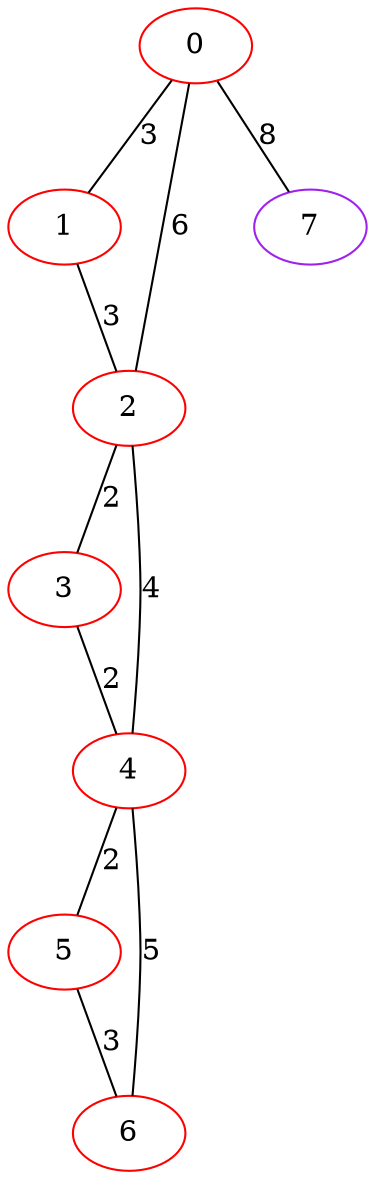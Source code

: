 graph "" {
0 [color=red, weight=1];
1 [color=red, weight=1];
2 [color=red, weight=1];
3 [color=red, weight=1];
4 [color=red, weight=1];
5 [color=red, weight=1];
6 [color=red, weight=1];
7 [color=purple, weight=4];
0 -- 1  [key=0, label=3];
0 -- 2  [key=0, label=6];
0 -- 7  [key=0, label=8];
1 -- 2  [key=0, label=3];
2 -- 3  [key=0, label=2];
2 -- 4  [key=0, label=4];
3 -- 4  [key=0, label=2];
4 -- 5  [key=0, label=2];
4 -- 6  [key=0, label=5];
5 -- 6  [key=0, label=3];
}
